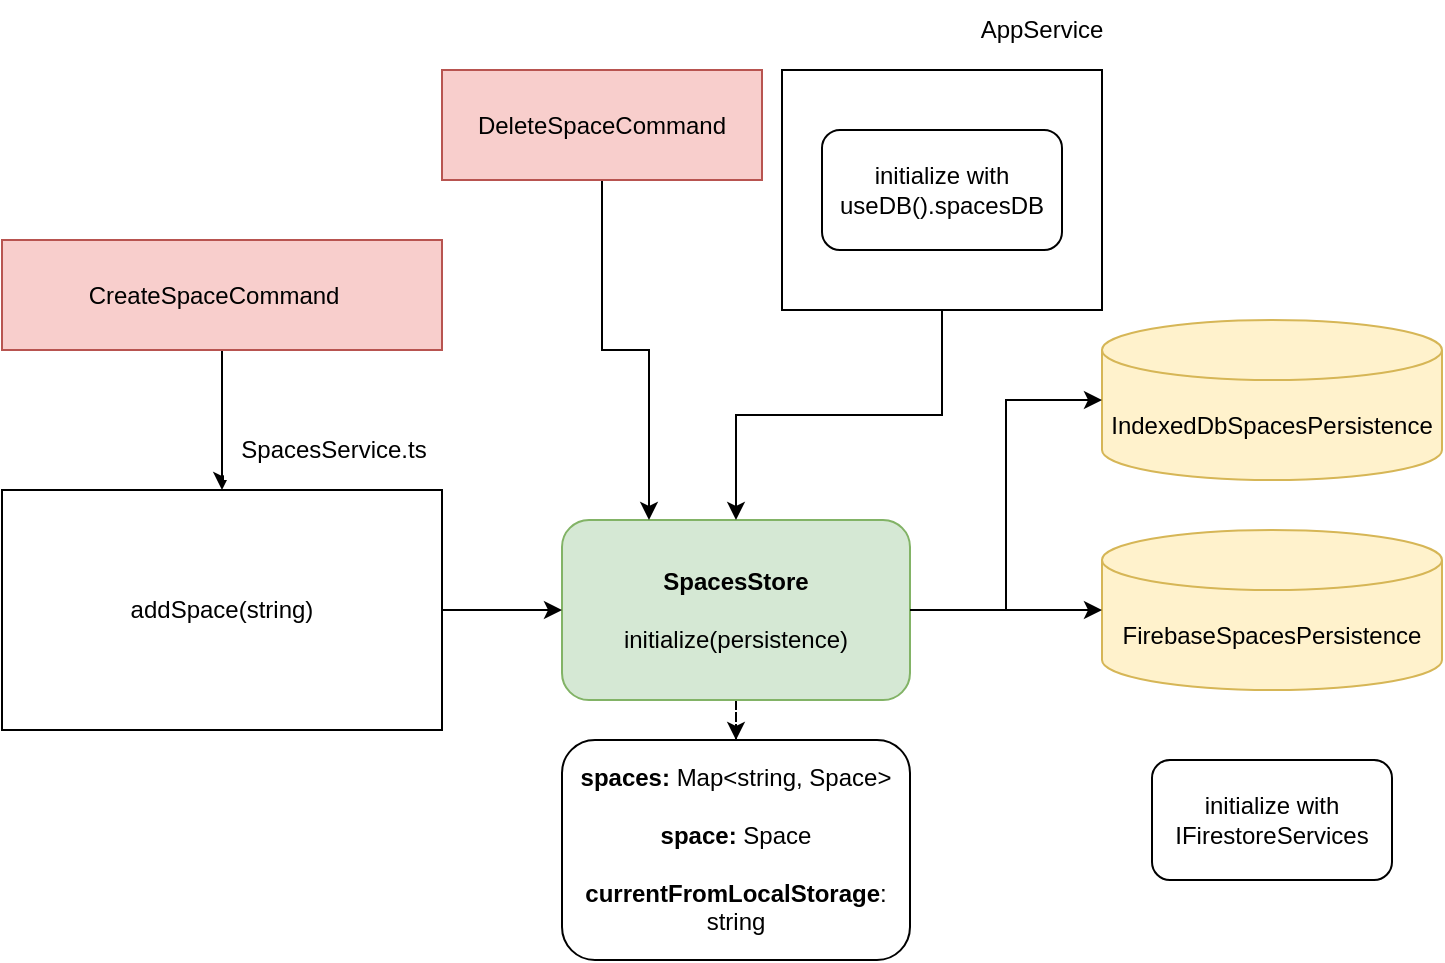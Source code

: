 <mxfile version="28.0.3">
  <diagram name="Seite-1" id="j2rsZWHjF2LK3IaVKoLt">
    <mxGraphModel dx="1687" dy="1126" grid="1" gridSize="10" guides="1" tooltips="1" connect="1" arrows="1" fold="1" page="1" pageScale="1" pageWidth="827" pageHeight="1169" math="0" shadow="0">
      <root>
        <mxCell id="0" />
        <mxCell id="1" parent="0" />
        <mxCell id="JqThh1k-Lj8XiByJB2Hw-11" style="edgeStyle=orthogonalEdgeStyle;rounded=0;orthogonalLoop=1;jettySize=auto;html=1;dashed=1;startArrow=none;startFill=0;" parent="1" source="JqThh1k-Lj8XiByJB2Hw-1" target="JqThh1k-Lj8XiByJB2Hw-10" edge="1">
          <mxGeometry relative="1" as="geometry" />
        </mxCell>
        <mxCell id="JqThh1k-Lj8XiByJB2Hw-1" value="&lt;b&gt;SpacesStore&lt;/b&gt;&lt;div&gt;&lt;br&gt;&lt;/div&gt;&lt;div&gt;initialize(persistence)&lt;/div&gt;" style="rounded=1;whiteSpace=wrap;html=1;fillColor=#d5e8d4;strokeColor=#82b366;" parent="1" vertex="1">
          <mxGeometry x="310" y="260" width="174" height="90" as="geometry" />
        </mxCell>
        <mxCell id="JqThh1k-Lj8XiByJB2Hw-2" value="FirebaseSpacesPersistence" style="shape=cylinder3;whiteSpace=wrap;html=1;boundedLbl=1;backgroundOutline=1;size=15;fillColor=#fff2cc;strokeColor=#d6b656;" parent="1" vertex="1">
          <mxGeometry x="580" y="265" width="170" height="80" as="geometry" />
        </mxCell>
        <mxCell id="JqThh1k-Lj8XiByJB2Hw-3" style="edgeStyle=orthogonalEdgeStyle;rounded=0;orthogonalLoop=1;jettySize=auto;html=1;entryX=0;entryY=0.5;entryDx=0;entryDy=0;entryPerimeter=0;" parent="1" source="JqThh1k-Lj8XiByJB2Hw-1" target="JqThh1k-Lj8XiByJB2Hw-2" edge="1">
          <mxGeometry relative="1" as="geometry" />
        </mxCell>
        <mxCell id="JqThh1k-Lj8XiByJB2Hw-4" value="IndexedDbSpacesPersistence" style="shape=cylinder3;whiteSpace=wrap;html=1;boundedLbl=1;backgroundOutline=1;size=15;fillColor=#fff2cc;strokeColor=#d6b656;" parent="1" vertex="1">
          <mxGeometry x="580" y="160" width="170" height="80" as="geometry" />
        </mxCell>
        <mxCell id="JqThh1k-Lj8XiByJB2Hw-5" style="edgeStyle=orthogonalEdgeStyle;rounded=0;orthogonalLoop=1;jettySize=auto;html=1;entryX=0;entryY=0.5;entryDx=0;entryDy=0;entryPerimeter=0;" parent="1" source="JqThh1k-Lj8XiByJB2Hw-1" target="JqThh1k-Lj8XiByJB2Hw-4" edge="1">
          <mxGeometry relative="1" as="geometry" />
        </mxCell>
        <mxCell id="JqThh1k-Lj8XiByJB2Hw-8" style="edgeStyle=orthogonalEdgeStyle;rounded=0;orthogonalLoop=1;jettySize=auto;html=1;entryX=0.5;entryY=0;entryDx=0;entryDy=0;exitX=0.5;exitY=1;exitDx=0;exitDy=0;" parent="1" source="JqThh1k-Lj8XiByJB2Hw-6" target="JqThh1k-Lj8XiByJB2Hw-1" edge="1">
          <mxGeometry relative="1" as="geometry">
            <mxPoint x="404" y="205" as="sourcePoint" />
          </mxGeometry>
        </mxCell>
        <mxCell id="JqThh1k-Lj8XiByJB2Hw-6" value="" style="rounded=0;whiteSpace=wrap;html=1;align=center;" parent="1" vertex="1">
          <mxGeometry x="420" y="35" width="160" height="120" as="geometry" />
        </mxCell>
        <mxCell id="JqThh1k-Lj8XiByJB2Hw-7" value="AppService" style="text;html=1;align=center;verticalAlign=middle;whiteSpace=wrap;rounded=0;" parent="1" vertex="1">
          <mxGeometry x="520" width="60" height="30" as="geometry" />
        </mxCell>
        <mxCell id="JqThh1k-Lj8XiByJB2Hw-9" value="&lt;div&gt;initialize with&lt;/div&gt;useDB().spacesDB" style="rounded=1;whiteSpace=wrap;html=1;" parent="1" vertex="1">
          <mxGeometry x="440" y="65" width="120" height="60" as="geometry" />
        </mxCell>
        <mxCell id="JqThh1k-Lj8XiByJB2Hw-10" value="&lt;b&gt;spaces: &lt;/b&gt;Map&amp;lt;string, Space&amp;gt;&lt;br&gt;&lt;br&gt;&lt;b&gt;space: &lt;/b&gt;Space&lt;div&gt;&lt;br&gt;&lt;/div&gt;&lt;div&gt;&lt;b&gt;currentFromLocalStorage&lt;/b&gt;: string&lt;/div&gt;" style="rounded=1;whiteSpace=wrap;html=1;" parent="1" vertex="1">
          <mxGeometry x="310" y="370" width="174" height="110" as="geometry" />
        </mxCell>
        <mxCell id="JqThh1k-Lj8XiByJB2Hw-12" value="&lt;div&gt;initialize with&lt;/div&gt;IFirestoreServices" style="rounded=1;whiteSpace=wrap;html=1;" parent="1" vertex="1">
          <mxGeometry x="605" y="380" width="120" height="60" as="geometry" />
        </mxCell>
        <mxCell id="wCz7cpYeBj2yW4iGZYnj-1" value="addSpace(string)" style="rounded=0;whiteSpace=wrap;html=1;align=center;" vertex="1" parent="1">
          <mxGeometry x="30" y="245" width="220" height="120" as="geometry" />
        </mxCell>
        <mxCell id="wCz7cpYeBj2yW4iGZYnj-4" style="edgeStyle=orthogonalEdgeStyle;rounded=0;orthogonalLoop=1;jettySize=auto;html=1;entryX=0.5;entryY=0;entryDx=0;entryDy=0;" edge="1" parent="1" source="wCz7cpYeBj2yW4iGZYnj-3" target="wCz7cpYeBj2yW4iGZYnj-1">
          <mxGeometry relative="1" as="geometry" />
        </mxCell>
        <mxCell id="wCz7cpYeBj2yW4iGZYnj-3" value="CreateSpaceCommand&lt;span style=&quot;white-space: pre;&quot;&gt;&#x9;&lt;/span&gt;" style="rounded=0;whiteSpace=wrap;html=1;align=center;fillColor=#f8cecc;strokeColor=#b85450;" vertex="1" parent="1">
          <mxGeometry x="30" y="120" width="220" height="55" as="geometry" />
        </mxCell>
        <mxCell id="wCz7cpYeBj2yW4iGZYnj-2" value="SpacesService.ts" style="text;html=1;align=center;verticalAlign=middle;whiteSpace=wrap;rounded=0;fillColor=default;" vertex="1" parent="1">
          <mxGeometry x="141" y="210" width="110" height="30" as="geometry" />
        </mxCell>
        <mxCell id="wCz7cpYeBj2yW4iGZYnj-6" style="edgeStyle=orthogonalEdgeStyle;rounded=0;orthogonalLoop=1;jettySize=auto;html=1;entryX=0.25;entryY=0;entryDx=0;entryDy=0;" edge="1" parent="1" source="wCz7cpYeBj2yW4iGZYnj-5" target="JqThh1k-Lj8XiByJB2Hw-1">
          <mxGeometry relative="1" as="geometry" />
        </mxCell>
        <mxCell id="wCz7cpYeBj2yW4iGZYnj-5" value="DeleteSpaceCommand" style="rounded=0;whiteSpace=wrap;html=1;align=center;fillColor=#f8cecc;strokeColor=#b85450;" vertex="1" parent="1">
          <mxGeometry x="250" y="35" width="160" height="55" as="geometry" />
        </mxCell>
        <mxCell id="wCz7cpYeBj2yW4iGZYnj-7" style="edgeStyle=orthogonalEdgeStyle;rounded=0;orthogonalLoop=1;jettySize=auto;html=1;entryX=0;entryY=0.5;entryDx=0;entryDy=0;" edge="1" parent="1" source="wCz7cpYeBj2yW4iGZYnj-1" target="JqThh1k-Lj8XiByJB2Hw-1">
          <mxGeometry relative="1" as="geometry" />
        </mxCell>
      </root>
    </mxGraphModel>
  </diagram>
</mxfile>
